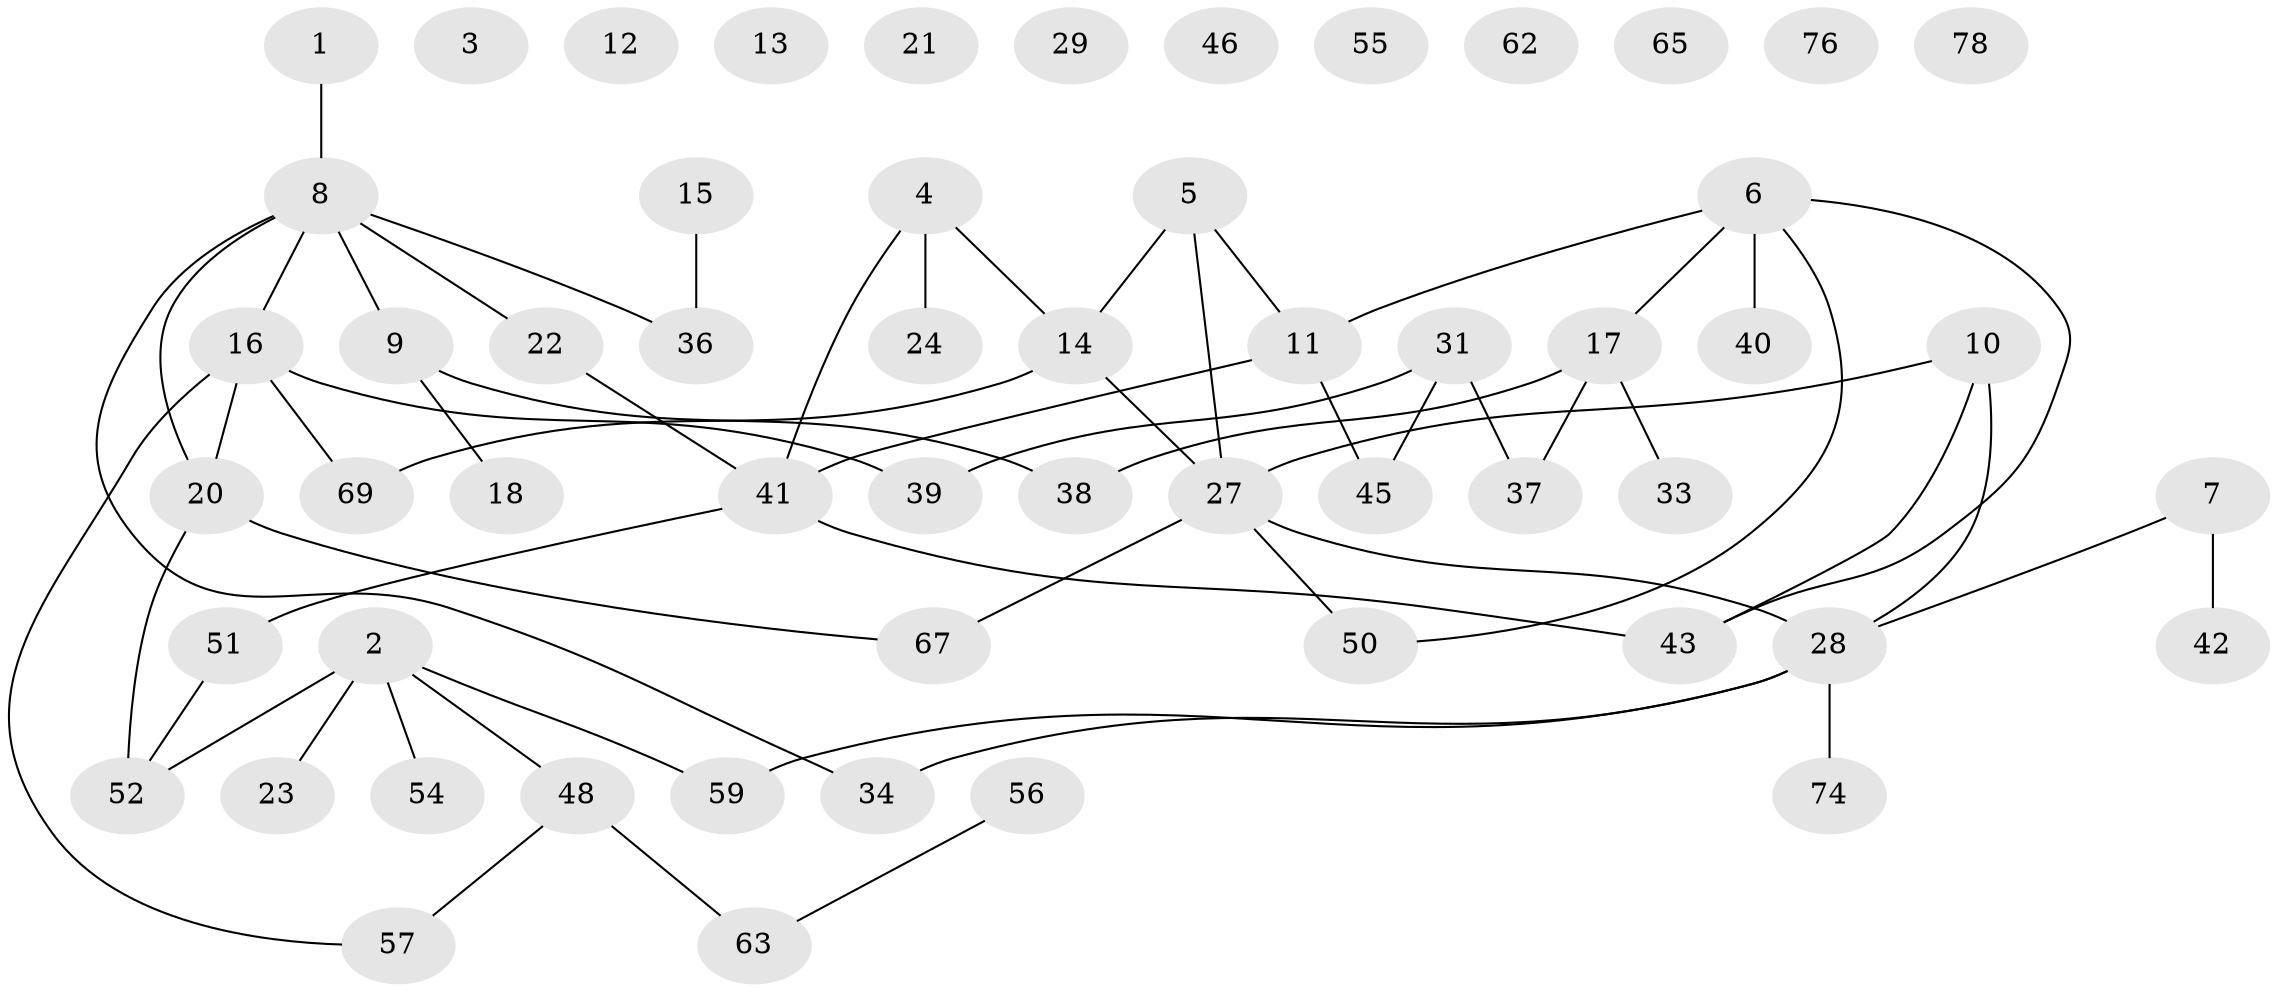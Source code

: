 // original degree distribution, {1: 0.23170731707317074, 3: 0.1951219512195122, 0: 0.10975609756097561, 2: 0.32926829268292684, 5: 0.036585365853658534, 4: 0.07317073170731707, 6: 0.024390243902439025}
// Generated by graph-tools (version 1.1) at 2025/41/03/06/25 10:41:25]
// undirected, 56 vertices, 60 edges
graph export_dot {
graph [start="1"]
  node [color=gray90,style=filled];
  1;
  2 [super="+47"];
  3;
  4 [super="+72"];
  5;
  6 [super="+30"];
  7 [super="+26"];
  8 [super="+79"];
  9;
  10 [super="+25"];
  11 [super="+81"];
  12 [super="+19"];
  13;
  14 [super="+61"];
  15 [super="+75"];
  16 [super="+53"];
  17 [super="+35"];
  18 [super="+49"];
  20 [super="+58"];
  21 [super="+66"];
  22;
  23;
  24 [super="+64"];
  27 [super="+32"];
  28 [super="+44"];
  29;
  31 [super="+60"];
  33;
  34;
  36;
  37;
  38 [super="+71"];
  39;
  40;
  41 [super="+82"];
  42;
  43 [super="+80"];
  45;
  46;
  48;
  50 [super="+68"];
  51;
  52;
  54;
  55;
  56;
  57;
  59;
  62;
  63 [super="+73"];
  65;
  67;
  69 [super="+70"];
  74 [super="+77"];
  76;
  78;
  1 -- 8;
  2 -- 52;
  2 -- 59;
  2 -- 48;
  2 -- 54;
  2 -- 23;
  4 -- 24;
  4 -- 41;
  4 -- 14;
  5 -- 11;
  5 -- 27;
  5 -- 14;
  6 -- 17;
  6 -- 43;
  6 -- 40;
  6 -- 11;
  6 -- 50;
  7 -- 42;
  7 -- 28;
  8 -- 20;
  8 -- 36;
  8 -- 16;
  8 -- 34;
  8 -- 22;
  8 -- 9;
  9 -- 38;
  9 -- 18;
  10 -- 43;
  10 -- 27;
  10 -- 28;
  11 -- 45;
  11 -- 41;
  14 -- 69;
  14 -- 27;
  15 -- 36;
  16 -- 39;
  16 -- 57;
  16 -- 20;
  16 -- 69;
  17 -- 37;
  17 -- 33;
  17 -- 38;
  20 -- 67;
  20 -- 52;
  22 -- 41;
  27 -- 67;
  27 -- 28;
  27 -- 50;
  28 -- 34;
  28 -- 59;
  28 -- 74;
  31 -- 37;
  31 -- 39;
  31 -- 45;
  41 -- 51;
  41 -- 43;
  48 -- 57;
  48 -- 63;
  51 -- 52;
  56 -- 63;
}
